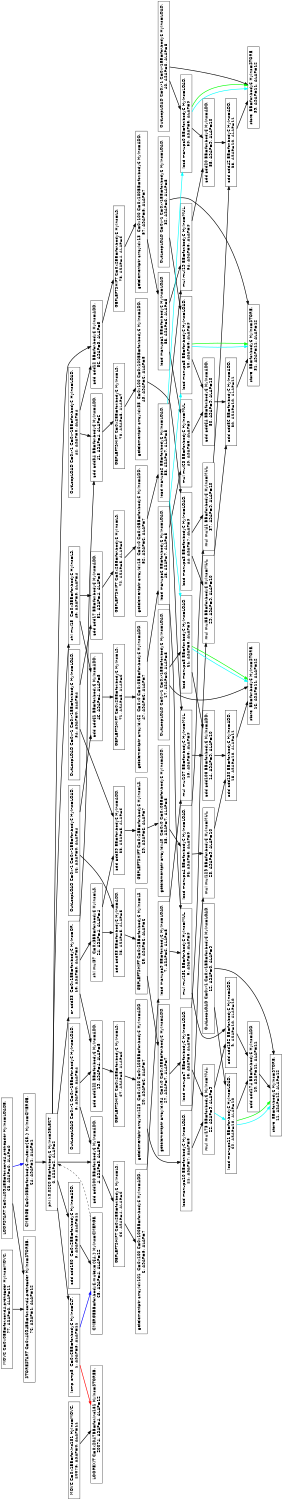 digraph Region_18 {
	graph [ nslimit = "1000.0",
	orientation = landscape,
		center = true,
	page = "8.5,11",
	compound=true,
	size = "10,7.5" ] ;
"Op_63" [ fontname = "Helvetica" shape = box, label = " LOOPSTART C=0x4094BB=for.cond4.preheader HyIns=LOADB,
63, ASAP=0, ALAP=0"]
"Op_76" [ fontname = "Helvetica" shape = box, label = " STORESTART C=0x4094BB=for.cond4.preheader HyIns=STOREB,
76, ASAP=1, ALAP=12"]
"Op_77" [ fontname = "Helvetica" shape = box, label = " MOVC C=0x0BB=for.cond4.preheader HyIns=MOVC,
77, ASAP=0, ALAP=11"]
"Op_20074" [ fontname = "Helvetica" shape = box, label = " LOOPEXIT C=0x2047BB=for.inc181 HyIns=STOREB,
20074, ASAP=4, ALAP=12"]
"Op_20075" [ fontname = "Helvetica" shape = box, label = " MOVC C=0x1BB=for.inc181 HyIns=MOVC,
20075, ASAP=0, ALAP=11"]
"Op_0" [ fontname = "Helvetica" shape = box, label = " phi k0.0260 BB=for.body6 HyIns=SELECT,
0, ASAP=2, ALAP=2"]
"Op_1" [ fontname = "Helvetica" shape = box, label = " icmp cmp5  C=0x6BB=for.body6 HyIns=CLT,
1, ASAP=3, ALAP=11"]
"Op_3" [ fontname = "Helvetica" shape = box, label = " add add180  C=0x2BB=for.body6 HyIns=ADD,
3, ASAP=3, ALAP=11"]
"Op_4" [ fontname = "Helvetica" shape = box, label = " add add100 BB=for.body6 HyIns=ADD,
4, ASAP=3, ALAP=5"]
"Op_5" [ fontname = "Helvetica" shape = box, label = " OutLoopLOAD C=0x-1 C=0x-1BB=for.body6 HyIns=LOAD,
5, ASAP=0, ALAP=4"]
"Op_6" [ fontname = "Helvetica" shape = box, label = " getelementptr arrayidx101  C=0x100 C=0x100BB=for.body6 HyIns=ADD,
6, ASAP=5, ALAP=7"]
"Op_7" [ fontname = "Helvetica" shape = box, label = " load manupa9 BB=for.body6 HyIns=LOAD,
7, ASAP=6, ALAP=8"]
"Op_8" [ fontname = "Helvetica" shape = box, label = " mul mul151 BB=for.body6 HyIns=MUL,
8, ASAP=8, ALAP=9"]
"Op_9" [ fontname = "Helvetica" shape = box, label = " add add152 BB=for.body6 HyIns=ADD,
9, ASAP=10, ALAP=10"]
"Op_10" [ fontname = "Helvetica" shape = box, label = " add add174 BB=for.body6 HyIns=ADD,
10, ASAP=11, ALAP=11"]
"Op_11" [ fontname = "Helvetica" shape = box, label = " store  BB=for.body6 HyIns=STORE,
11, ASAP=12, ALAP=12"]
"Op_12" [ fontname = "Helvetica" shape = box, label = " OutLoopLOAD C=0x-1 C=0x-1BB=for.body6 HyIns=LOAD,
12, ASAP=0, ALAP=9"]
"Op_13" [ fontname = "Helvetica" shape = box, label = " mul mul107 BB=for.body6 HyIns=MUL,
13, ASAP=8, ALAP=9"]
"Op_14" [ fontname = "Helvetica" shape = box, label = " add add108 BB=for.body6 HyIns=ADD,
14, ASAP=9, ALAP=10"]
"Op_15" [ fontname = "Helvetica" shape = box, label = " add add130 BB=for.body6 HyIns=ADD,
15, ASAP=10, ALAP=11"]
"Op_16" [ fontname = "Helvetica" shape = box, label = " store  BB=for.body6 HyIns=STORE,
16, ASAP=11, ALAP=12"]
"Op_17" [ fontname = "Helvetica" shape = box, label = " OutLoopLOAD C=0x-1 C=0x-1BB=for.body6 HyIns=LOAD,
17, ASAP=0, ALAP=8"]
"Op_33" [ fontname = "Helvetica" shape = box, label = " add add39 BB=for.body6 HyIns=ADD,
33, ASAP=5, ALAP=6"]
"Op_18" [ fontname = "Helvetica" shape = box, label = " or add33  C=0x1BB=for.body6 HyIns=OR,
18, ASAP=3, ALAP=3"]
"Op_19" [ fontname = "Helvetica" shape = box, label = " add add122 BB=for.body6 HyIns=ADD,
19, ASAP=4, ALAP=5"]
"Op_20" [ fontname = "Helvetica" shape = box, label = " getelementptr arrayidx123  C=0x100 C=0x100BB=for.body6 HyIns=ADD,
20, ASAP=6, ALAP=7"]
"Op_21" [ fontname = "Helvetica" shape = box, label = " load manupa10 BB=for.body6 HyIns=LOAD,
21, ASAP=7, ALAP=8"]
"Op_22" [ fontname = "Helvetica" shape = box, label = " mul mul173 BB=for.body6 HyIns=MUL,
22, ASAP=9, ALAP=9"]
"Op_23" [ fontname = "Helvetica" shape = box, label = " mul mul129 BB=for.body6 HyIns=MUL,
23, ASAP=9, ALAP=10"]
"Op_24" [ fontname = "Helvetica" shape = box, label = " shl mul37  C=0x3BB=for.body6 HyIns=LS,
24, ASAP=4, ALAP=4"]
"Op_25" [ fontname = "Helvetica" shape = box, label = " add add83 BB=for.body6 HyIns=ADD,
25, ASAP=5, ALAP=5"]
"Op_26" [ fontname = "Helvetica" shape = box, label = " OutLoopLOAD C=0x-1 C=0x-1BB=for.body6 HyIns=LOAD,
26, ASAP=0, ALAP=4"]
"Op_27" [ fontname = "Helvetica" shape = box, label = " getelementptr arrayidx84  C=0x0 C=0x0BB=for.body6 HyIns=ADD,
27, ASAP=7, ALAP=7"]
"Op_28" [ fontname = "Helvetica" shape = box, label = " load manupa7 BB=for.body6 HyIns=LOAD,
28, ASAP=8, ALAP=8"]
"Op_29" [ fontname = "Helvetica" shape = box, label = " mul mul85 BB=for.body6 HyIns=MUL,
29, ASAP=9, ALAP=10"]
"Op_30" [ fontname = "Helvetica" shape = box, label = " add add86 BB=for.body6 HyIns=ADD,
30, ASAP=10, ALAP=11"]
"Op_31" [ fontname = "Helvetica" shape = box, label = " store  BB=for.body6 HyIns=STORE,
31, ASAP=11, ALAP=12"]
"Op_32" [ fontname = "Helvetica" shape = box, label = " OutLoopLOAD C=0x-1 C=0x-1BB=for.body6 HyIns=LOAD,
32, ASAP=0, ALAP=8"]
"Op_56" [ fontname = "Helvetica" shape = box, label = " add add12 BB=for.body6 HyIns=ADD,
56, ASAP=3, ALAP=5"]
"Op_57" [ fontname = "Helvetica" shape = box, label = " getelementptr arrayidx13  C=0x100 C=0x100BB=for.body6 HyIns=ADD,
57, ASAP=5, ALAP=7"]
"Op_58" [ fontname = "Helvetica" shape = box, label = " load manupa1 BB=for.body6 HyIns=LOAD,
58, ASAP=6, ALAP=8"]
"Op_34" [ fontname = "Helvetica" shape = box, label = " OutLoopLOAD C=0x-1 C=0x-1BB=for.body6 HyIns=LOAD,
34, ASAP=0, ALAP=4"]
"Op_35" [ fontname = "Helvetica" shape = box, label = " getelementptr arrayidx40  C=0x0 C=0x0BB=for.body6 HyIns=ADD,
35, ASAP=7, ALAP=8"]
"Op_36" [ fontname = "Helvetica" shape = box, label = " load manupa4 BB=for.body6 HyIns=LOAD,
36, ASAP=8, ALAP=9"]
"Op_37" [ fontname = "Helvetica" shape = box, label = " mul mul41 BB=for.body6 HyIns=MUL,
37, ASAP=9, ALAP=10"]
"Op_38" [ fontname = "Helvetica" shape = box, label = " add add42 BB=for.body6 HyIns=ADD,
38, ASAP=10, ALAP=11"]
"Op_39" [ fontname = "Helvetica" shape = box, label = " store  BB=for.body6 HyIns=STORE,
39, ASAP=11, ALAP=12"]
"Op_40" [ fontname = "Helvetica" shape = box, label = " OutLoopLOAD C=0x-1 C=0x-1BB=for.body6 HyIns=LOAD,
40, ASAP=0, ALAP=8"]
"Op_41" [ fontname = "Helvetica" shape = box, label = " add add34 BB=for.body6 HyIns=ADD,
41, ASAP=4, ALAP=6"]
"Op_42" [ fontname = "Helvetica" shape = box, label = " OutLoopLOAD C=0x-1 C=0x-1BB=for.body6 HyIns=LOAD,
42, ASAP=0, ALAP=4"]
"Op_43" [ fontname = "Helvetica" shape = box, label = " getelementptr arrayidx35  C=0x100 C=0x100BB=for.body6 HyIns=ADD,
43, ASAP=6, ALAP=8"]
"Op_44" [ fontname = "Helvetica" shape = box, label = " load manupa3 BB=for.body6 HyIns=LOAD,
44, ASAP=7, ALAP=9"]
"Op_45" [ fontname = "Helvetica" shape = box, label = " shl mul15  C=0x3BB=for.body6 HyIns=LS,
45, ASAP=3, ALAP=4"]
"Op_46" [ fontname = "Helvetica" shape = box, label = " add add61 BB=for.body6 HyIns=ADD,
46, ASAP=4, ALAP=5"]
"Op_47" [ fontname = "Helvetica" shape = box, label = " getelementptr arrayidx62  C=0x0 C=0x0BB=for.body6 HyIns=ADD,
47, ASAP=6, ALAP=7"]
"Op_48" [ fontname = "Helvetica" shape = box, label = " load manupa6 BB=for.body6 HyIns=LOAD,
48, ASAP=7, ALAP=8"]
"Op_49" [ fontname = "Helvetica" shape = box, label = " mul mul63 BB=for.body6 HyIns=MUL,
49, ASAP=8, ALAP=9"]
"Op_50" [ fontname = "Helvetica" shape = box, label = " add add64 BB=for.body6 HyIns=ADD,
50, ASAP=9, ALAP=10"]
"Op_51" [ fontname = "Helvetica" shape = box, label = " add add17 BB=for.body6 HyIns=ADD,
51, ASAP=4, ALAP=5"]
"Op_52" [ fontname = "Helvetica" shape = box, label = " getelementptr arrayidx18  C=0x0 C=0x0BB=for.body6 HyIns=ADD,
52, ASAP=6, ALAP=7"]
"Op_53" [ fontname = "Helvetica" shape = box, label = " load manupa2 BB=for.body6 HyIns=LOAD,
53, ASAP=7, ALAP=8"]
"Op_54" [ fontname = "Helvetica" shape = box, label = " mul mul19 BB=for.body6 HyIns=MUL,
54, ASAP=8, ALAP=9"]
"Op_55" [ fontname = "Helvetica" shape = box, label = " add add20 BB=for.body6 HyIns=ADD,
55, ASAP=9, ALAP=10"]
"Op_59" [ fontname = "Helvetica" shape = box, label = " load manupa0 BB=for.body6 HyIns=LOAD,
59, ASAP=8, ALAP=9"]
"Op_60" [ fontname = "Helvetica" shape = box, label = " load manupa5 BB=for.body6 HyIns=LOAD,
60, ASAP=8, ALAP=9"]
"Op_61" [ fontname = "Helvetica" shape = box, label = " load manupa8 BB=for.body6 HyIns=LOAD,
61, ASAP=8, ALAP=9"]
"Op_62" [ fontname = "Helvetica" shape = box, label = " load manupa11 BB=for.body6 HyIns=LOAD,
62, ASAP=10, ALAP=10"]
"Op_64" [ fontname = "Helvetica" shape = box, label = " CMERGE C=0x0BB=for.body6,mutex={65,} HyIns=CMERGE,
64, ASAP=1, ALAP=1"]
"Op_65" [ fontname = "Helvetica" shape = box, label = " CMERGEBB=for.body6,mutex={64,} HyIns=CMERGE,
65, ASAP=4, ALAP=12"]
"Op_66" [ fontname = "Helvetica" shape = box, label = " GEPLEFTSHIFT C=0x2BB=for.body6 HyIns=LS,
66, ASAP=4, ALAP=6"]
"Op_67" [ fontname = "Helvetica" shape = box, label = " GEPLEFTSHIFT C=0x2BB=for.body6 HyIns=LS,
67, ASAP=5, ALAP=6"]
"Op_68" [ fontname = "Helvetica" shape = box, label = " GEPLEFTSHIFT C=0x2BB=for.body6 HyIns=LS,
68, ASAP=6, ALAP=6"]
"Op_69" [ fontname = "Helvetica" shape = box, label = " GEPLEFTSHIFT C=0x2BB=for.body6 HyIns=LS,
69, ASAP=6, ALAP=7"]
"Op_70" [ fontname = "Helvetica" shape = box, label = " GEPLEFTSHIFT C=0x2BB=for.body6 HyIns=LS,
70, ASAP=5, ALAP=7"]
"Op_71" [ fontname = "Helvetica" shape = box, label = " GEPLEFTSHIFT C=0x2BB=for.body6 HyIns=LS,
71, ASAP=5, ALAP=6"]
"Op_72" [ fontname = "Helvetica" shape = box, label = " GEPLEFTSHIFT C=0x2BB=for.body6 HyIns=LS,
72, ASAP=5, ALAP=6"]
"Op_73" [ fontname = "Helvetica" shape = box, label = " GEPLEFTSHIFT C=0x2BB=for.body6 HyIns=LS,
73, ASAP=4, ALAP=6"]
"Op_0" -> "Op_1" [style = bold, color = black];
"Op_0" -> "Op_3" [style = bold, color = black];
"Op_0" -> "Op_4" [style = bold, color = black];
"Op_0" -> "Op_18" [style = bold, color = black];
"Op_0" -> "Op_45" [style = bold, color = black];
"Op_0" -> "Op_56" [style = bold, color = black];
"Op_1" -> "Op_65" [style = bold, color = blue];
"Op_1" -> "Op_20074" [style = bold, color = red];
"Op_3" -> "Op_65" [style = bold, color = black];
"Op_4" -> "Op_66" [style = bold, color = black];
"Op_5" -> "Op_4" [style = bold, color = black];
"Op_5" -> "Op_19" [style = bold, color = black];
"Op_6" -> "Op_7" [style = bold, color = black];
"Op_7" -> "Op_8" [style = bold, color = black];
"Op_7" -> "Op_13" [style = bold, color = black];
"Op_8" -> "Op_9" [style = bold, color = black];
"Op_9" -> "Op_10" [style = bold, color = black];
"Op_10" -> "Op_11" [style = bold, color = black];
"Op_12" -> "Op_11" [style = bold, color = black];
"Op_12" -> "Op_62" [style = bold, color = black];
"Op_13" -> "Op_14" [style = bold, color = black];
"Op_14" -> "Op_15" [style = bold, color = black];
"Op_15" -> "Op_16" [style = bold, color = black];
"Op_17" -> "Op_16" [style = bold, color = black];
"Op_17" -> "Op_61" [style = bold, color = black];
"Op_18" -> "Op_19" [style = bold, color = black];
"Op_18" -> "Op_24" [style = bold, color = black];
"Op_18" -> "Op_41" [style = bold, color = black];
"Op_19" -> "Op_67" [style = bold, color = black];
"Op_20" -> "Op_21" [style = bold, color = black];
"Op_21" -> "Op_22" [style = bold, color = black];
"Op_21" -> "Op_23" [style = bold, color = black];
"Op_22" -> "Op_9" [style = bold, color = black];
"Op_22" -> "Op_62" [style = bold, color = cyan];
"Op_23" -> "Op_15" [style = bold, color = black];
"Op_24" -> "Op_25" [style = bold, color = black];
"Op_24" -> "Op_33" [style = bold, color = black];
"Op_25" -> "Op_68" [style = bold, color = black];
"Op_26" -> "Op_25" [style = bold, color = black];
"Op_26" -> "Op_46" [style = bold, color = black];
"Op_27" -> "Op_28" [style = bold, color = black];
"Op_28" -> "Op_22" [style = bold, color = black];
"Op_28" -> "Op_29" [style = bold, color = black];
"Op_29" -> "Op_30" [style = bold, color = black];
"Op_30" -> "Op_31" [style = bold, color = black];
"Op_32" -> "Op_31" [style = bold, color = black];
"Op_32" -> "Op_60" [style = bold, color = black];
"Op_33" -> "Op_69" [style = bold, color = black];
"Op_34" -> "Op_33" [style = bold, color = black];
"Op_34" -> "Op_51" [style = bold, color = black];
"Op_35" -> "Op_36" [style = bold, color = black];
"Op_36" -> "Op_23" [style = bold, color = black];
"Op_36" -> "Op_37" [style = bold, color = black];
"Op_37" -> "Op_38" [style = bold, color = black];
"Op_38" -> "Op_39" [style = bold, color = black];
"Op_40" -> "Op_39" [style = bold, color = black];
"Op_40" -> "Op_59" [style = bold, color = black];
"Op_41" -> "Op_70" [style = bold, color = black];
"Op_42" -> "Op_41" [style = bold, color = black];
"Op_42" -> "Op_56" [style = bold, color = black];
"Op_43" -> "Op_44" [style = bold, color = black];
"Op_44" -> "Op_29" [style = bold, color = black];
"Op_44" -> "Op_37" [style = bold, color = black];
"Op_45" -> "Op_46" [style = bold, color = black];
"Op_45" -> "Op_51" [style = bold, color = black];
"Op_46" -> "Op_71" [style = bold, color = black];
"Op_47" -> "Op_48" [style = bold, color = black];
"Op_48" -> "Op_8" [style = bold, color = black];
"Op_48" -> "Op_49" [style = bold, color = black];
"Op_48" -> "Op_60" [style = bold, color = cyan];
"Op_49" -> "Op_50" [style = bold, color = black];
"Op_50" -> "Op_30" [style = bold, color = black];
"Op_51" -> "Op_72" [style = bold, color = black];
"Op_52" -> "Op_53" [style = bold, color = black];
"Op_53" -> "Op_13" [style = bold, color = black];
"Op_53" -> "Op_54" [style = bold, color = black];
"Op_53" -> "Op_59" [style = bold, color = cyan];
"Op_53" -> "Op_61" [style = bold, color = cyan];
"Op_54" -> "Op_55" [style = bold, color = black];
"Op_55" -> "Op_38" [style = bold, color = black];
"Op_56" -> "Op_73" [style = bold, color = black];
"Op_57" -> "Op_58" [style = bold, color = black];
"Op_58" -> "Op_49" [style = bold, color = black];
"Op_58" -> "Op_54" [style = bold, color = black];
"Op_59" -> "Op_55" [style = bold, color = black];
"Op_59" -> "Op_39" [style = bold, color = cyan];
"Op_59" -> "Op_39"[style = bold, color = green];
"Op_60" -> "Op_50" [style = bold, color = black];
"Op_60" -> "Op_31" [style = bold, color = cyan];
"Op_60" -> "Op_31"[style = bold, color = green];
"Op_61" -> "Op_14" [style = bold, color = black];
"Op_61" -> "Op_16" [style = bold, color = cyan];
"Op_61" -> "Op_16"[style = bold, color = green];
"Op_62" -> "Op_10" [style = bold, color = black];
"Op_62" -> "Op_11" [style = bold, color = cyan];
"Op_62" -> "Op_11"[style = bold, color = green];
"Op_63" -> "Op_64" [style = bold, color = blue];
"Op_63" -> "Op_76" [style = bold, color = black];
"Op_64" -> "Op_0" [style = bold, color = black];
"Op_65" -> "Op_0" [style = dashed, color = black];
"Op_73" -> "Op_57" [style = bold, color = black];
"Op_72" -> "Op_52" [style = bold, color = black];
"Op_67" -> "Op_20" [style = bold, color = black];
"Op_66" -> "Op_6" [style = bold, color = black];
"Op_69" -> "Op_35" [style = bold, color = black];
"Op_70" -> "Op_43" [style = bold, color = black];
"Op_68" -> "Op_27" [style = bold, color = black];
"Op_71" -> "Op_47" [style = bold, color = black];
"Op_20075" -> "Op_20074" [style = bold, color = black];
"Op_77" -> "Op_76" [style = bold, color = black];
}
